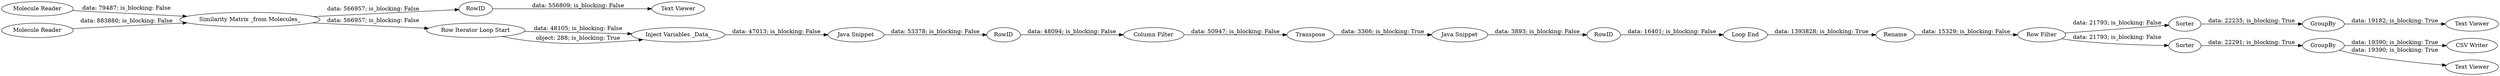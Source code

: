 digraph {
	"2715295361595753400_115" [label="Java Snippet"]
	"2715295361595753400_124" [label="Java Snippet"]
	"2715295361595753400_153" [label=RowID]
	"2715295361595753400_152" [label=RowID]
	"2715295361595753400_123" [label=Transpose]
	"5219810642625180608_133" [label=GroupBy]
	"2715295361595753400_2" [label="Loop End"]
	"5219810642625180608_130" [label=Sorter]
	"5219810642625180608_42" [label="Similarity Matrix _from Molecules_"]
	"5219810642625180608_154" [label="Molecule Reader"]
	"5219810642625180608_132" [label=Sorter]
	"5219810642625180608_138" [label="Text Viewer"]
	"2715295361595753400_120" [label="Column Filter"]
	"5219810642625180608_157" [label=RowID]
	"5219810642625180608_153" [label="Molecule Reader"]
	"5219810642625180608_151" [label="Row Filter"]
	"2715295361595753400_113" [label="Inject Variables _Data_"]
	"5219810642625180608_137" [label=Rename]
	"5219810642625180608_155" [label="Text Viewer"]
	"5219810642625180608_158" [label="CSV Writer"]
	"5219810642625180608_136" [label="Text Viewer"]
	"5219810642625180608_129" [label=GroupBy]
	"2715295361595753400_151" [label="Row Iterator Loop Start"]
	"5219810642625180608_157" -> "5219810642625180608_155" [label="data: 556809; is_blocking: False"]
	"2715295361595753400_2" -> "5219810642625180608_137" [label="data: 1393828; is_blocking: True"]
	"2715295361595753400_151" -> "2715295361595753400_113" [label="data: 48105; is_blocking: False"]
	"5219810642625180608_151" -> "5219810642625180608_132" [label="data: 21793; is_blocking: False"]
	"5219810642625180608_137" -> "5219810642625180608_151" [label="data: 15329; is_blocking: False"]
	"5219810642625180608_42" -> "5219810642625180608_157" [label="data: 566957; is_blocking: False"]
	"2715295361595753400_153" -> "2715295361595753400_2" [label="data: 16401; is_blocking: False"]
	"5219810642625180608_129" -> "5219810642625180608_138" [label="data: 19182; is_blocking: True"]
	"5219810642625180608_42" -> "2715295361595753400_151" [label="data: 566957; is_blocking: False"]
	"5219810642625180608_154" -> "5219810642625180608_42" [label="data: 79487; is_blocking: False"]
	"2715295361595753400_151" -> "2715295361595753400_113" [label="object: 288; is_blocking: True"]
	"2715295361595753400_123" -> "2715295361595753400_124" [label="data: 3366; is_blocking: True"]
	"5219810642625180608_133" -> "5219810642625180608_158" [label="data: 19390; is_blocking: True"]
	"5219810642625180608_151" -> "5219810642625180608_130" [label="data: 21793; is_blocking: False"]
	"5219810642625180608_132" -> "5219810642625180608_133" [label="data: 22291; is_blocking: True"]
	"2715295361595753400_113" -> "2715295361595753400_115" [label="data: 47013; is_blocking: False"]
	"2715295361595753400_115" -> "2715295361595753400_152" [label="data: 53378; is_blocking: False"]
	"5219810642625180608_133" -> "5219810642625180608_136" [label="data: 19390; is_blocking: True"]
	"5219810642625180608_153" -> "5219810642625180608_42" [label="data: 883880; is_blocking: False"]
	"2715295361595753400_124" -> "2715295361595753400_153" [label="data: 3893; is_blocking: False"]
	"5219810642625180608_130" -> "5219810642625180608_129" [label="data: 22235; is_blocking: True"]
	"2715295361595753400_120" -> "2715295361595753400_123" [label="data: 50947; is_blocking: False"]
	"2715295361595753400_152" -> "2715295361595753400_120" [label="data: 48094; is_blocking: False"]
	rankdir=LR
}
